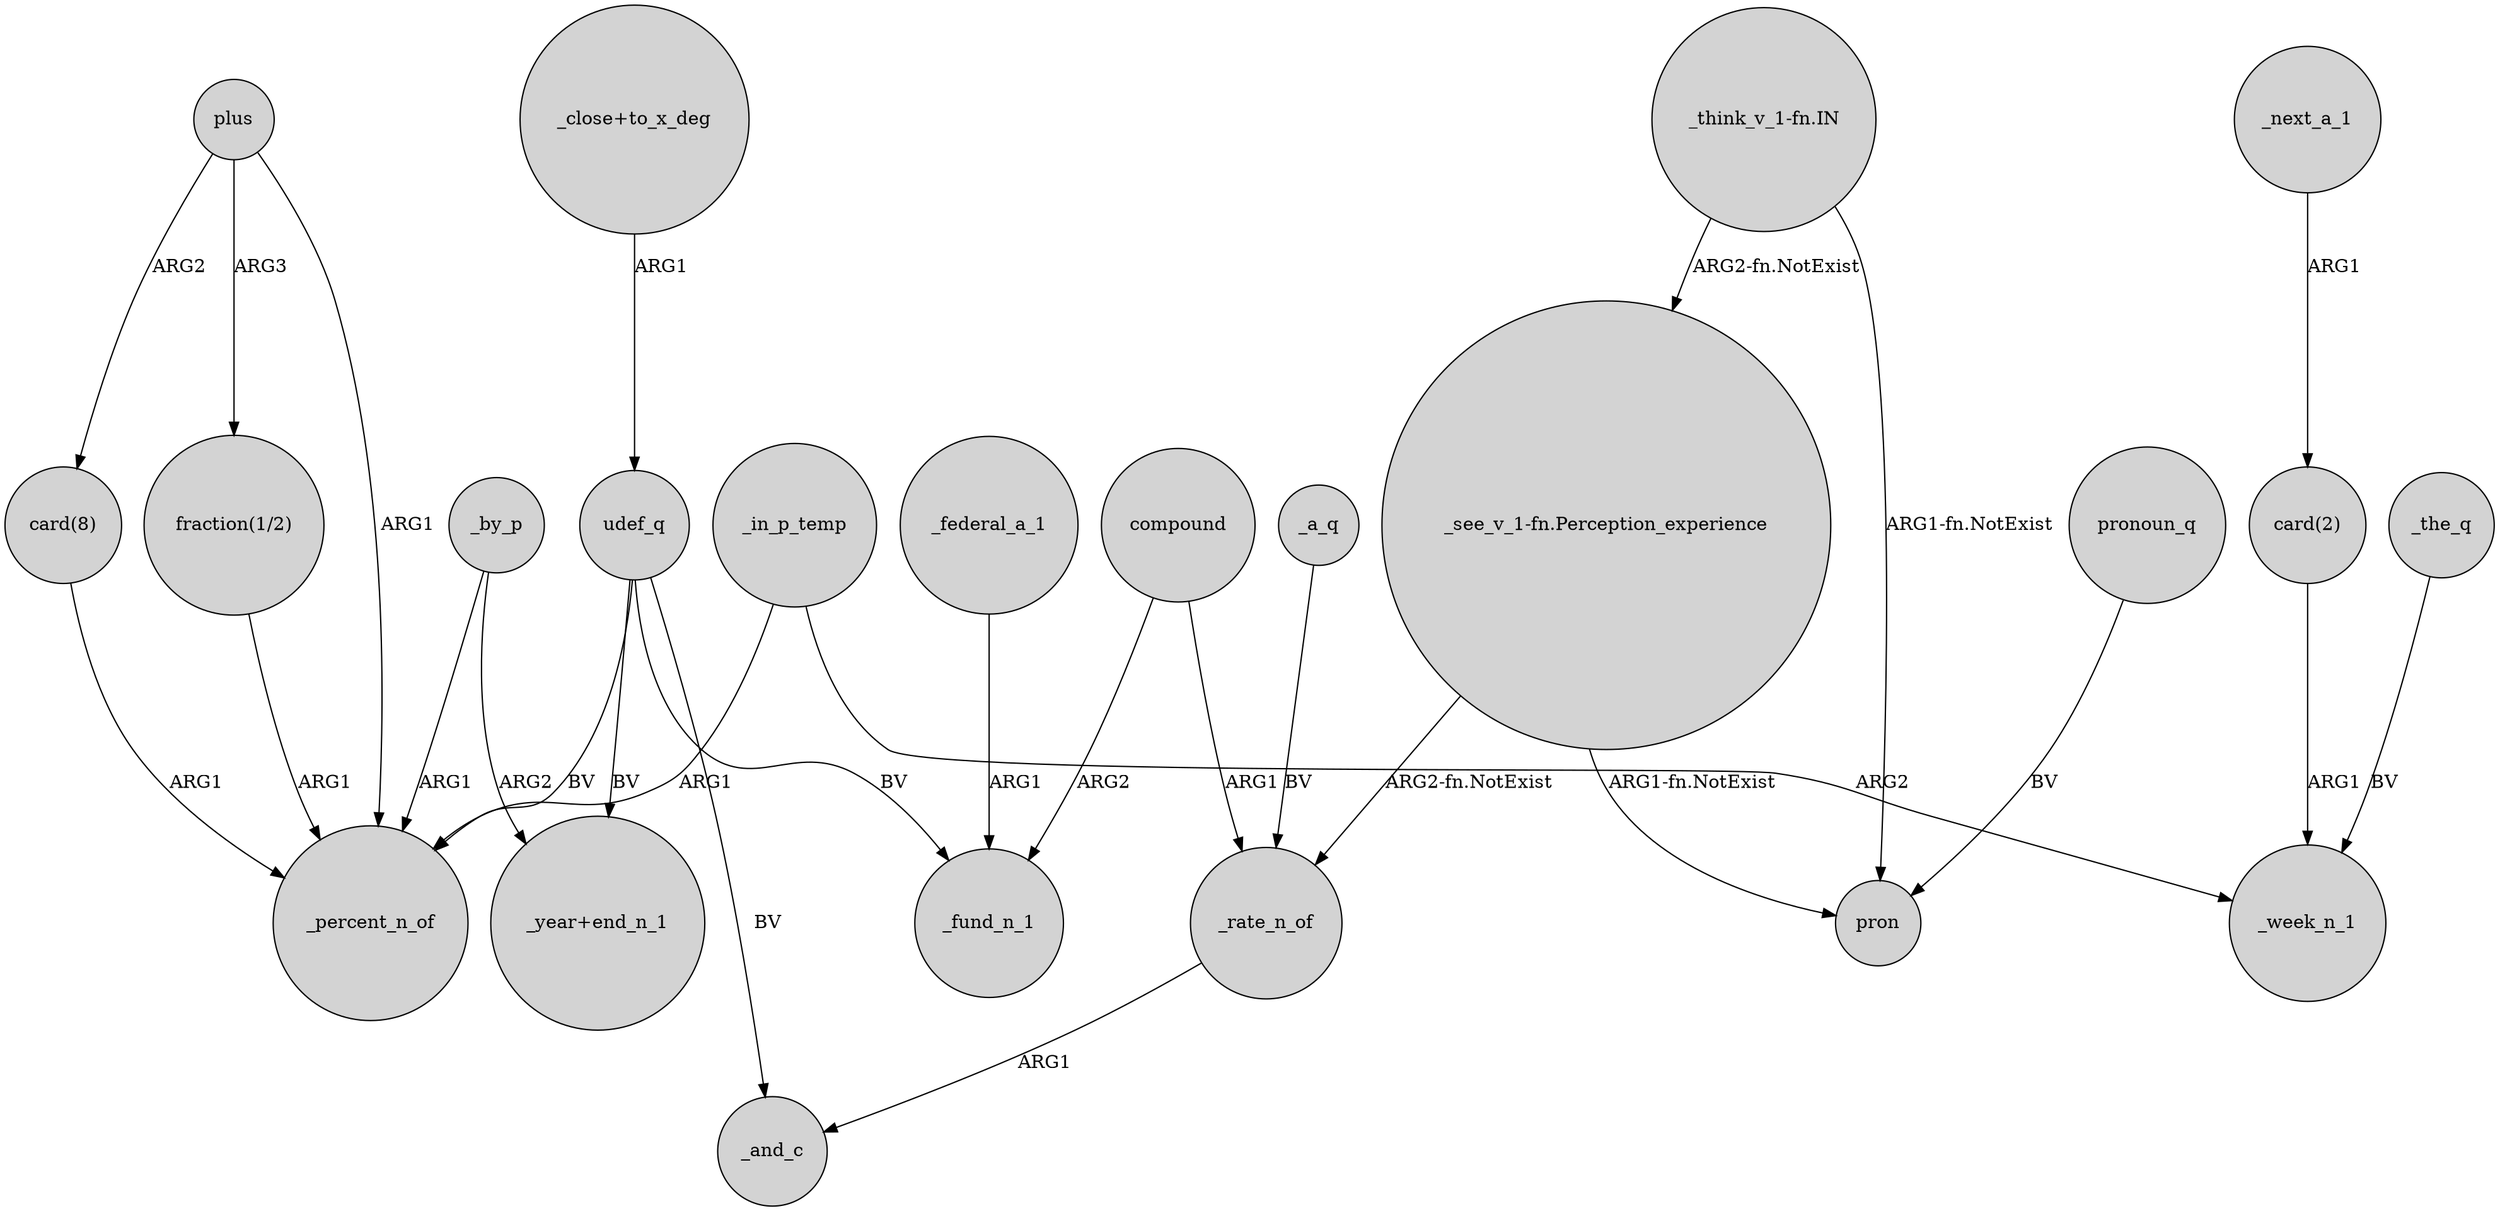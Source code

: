 digraph {
	node [shape=circle style=filled]
	plus -> "card(8)" [label=ARG2]
	"_think_v_1-fn.IN" -> pron [label="ARG1-fn.NotExist"]
	_next_a_1 -> "card(2)" [label=ARG1]
	_by_p -> "_year+end_n_1" [label=ARG2]
	"_think_v_1-fn.IN" -> "_see_v_1-fn.Perception_experience" [label="ARG2-fn.NotExist"]
	"_see_v_1-fn.Perception_experience" -> _rate_n_of [label="ARG2-fn.NotExist"]
	compound -> _rate_n_of [label=ARG1]
	_in_p_temp -> _percent_n_of [label=ARG1]
	plus -> _percent_n_of [label=ARG1]
	_in_p_temp -> _week_n_1 [label=ARG2]
	_a_q -> _rate_n_of [label=BV]
	compound -> _fund_n_1 [label=ARG2]
	"card(2)" -> _week_n_1 [label=ARG1]
	pronoun_q -> pron [label=BV]
	_the_q -> _week_n_1 [label=BV]
	udef_q -> "_year+end_n_1" [label=BV]
	udef_q -> _fund_n_1 [label=BV]
	"fraction(1/2)" -> _percent_n_of [label=ARG1]
	"_close+to_x_deg" -> udef_q [label=ARG1]
	plus -> "fraction(1/2)" [label=ARG3]
	_federal_a_1 -> _fund_n_1 [label=ARG1]
	_rate_n_of -> _and_c [label=ARG1]
	"card(8)" -> _percent_n_of [label=ARG1]
	"_see_v_1-fn.Perception_experience" -> pron [label="ARG1-fn.NotExist"]
	udef_q -> _percent_n_of [label=BV]
	udef_q -> _and_c [label=BV]
	_by_p -> _percent_n_of [label=ARG1]
}
